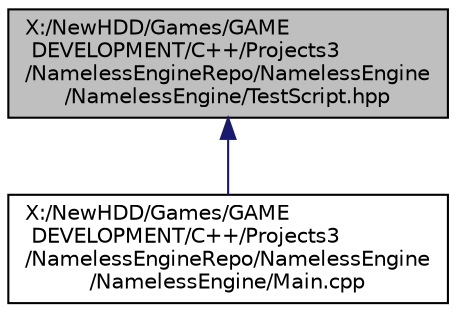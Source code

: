 digraph "X:/NewHDD/Games/GAME DEVELOPMENT/C++/Projects3/NamelessEngineRepo/NamelessEngine/NamelessEngine/TestScript.hpp"
{
  edge [fontname="Helvetica",fontsize="10",labelfontname="Helvetica",labelfontsize="10"];
  node [fontname="Helvetica",fontsize="10",shape=record];
  Node1 [label="X:/NewHDD/Games/GAME\l DEVELOPMENT/C++/Projects3\l/NamelessEngineRepo/NamelessEngine\l/NamelessEngine/TestScript.hpp",height=0.2,width=0.4,color="black", fillcolor="grey75", style="filled", fontcolor="black"];
  Node1 -> Node2 [dir="back",color="midnightblue",fontsize="10",style="solid",fontname="Helvetica"];
  Node2 [label="X:/NewHDD/Games/GAME\l DEVELOPMENT/C++/Projects3\l/NamelessEngineRepo/NamelessEngine\l/NamelessEngine/Main.cpp",height=0.2,width=0.4,color="black", fillcolor="white", style="filled",URL="$_main_8cpp.html"];
}
